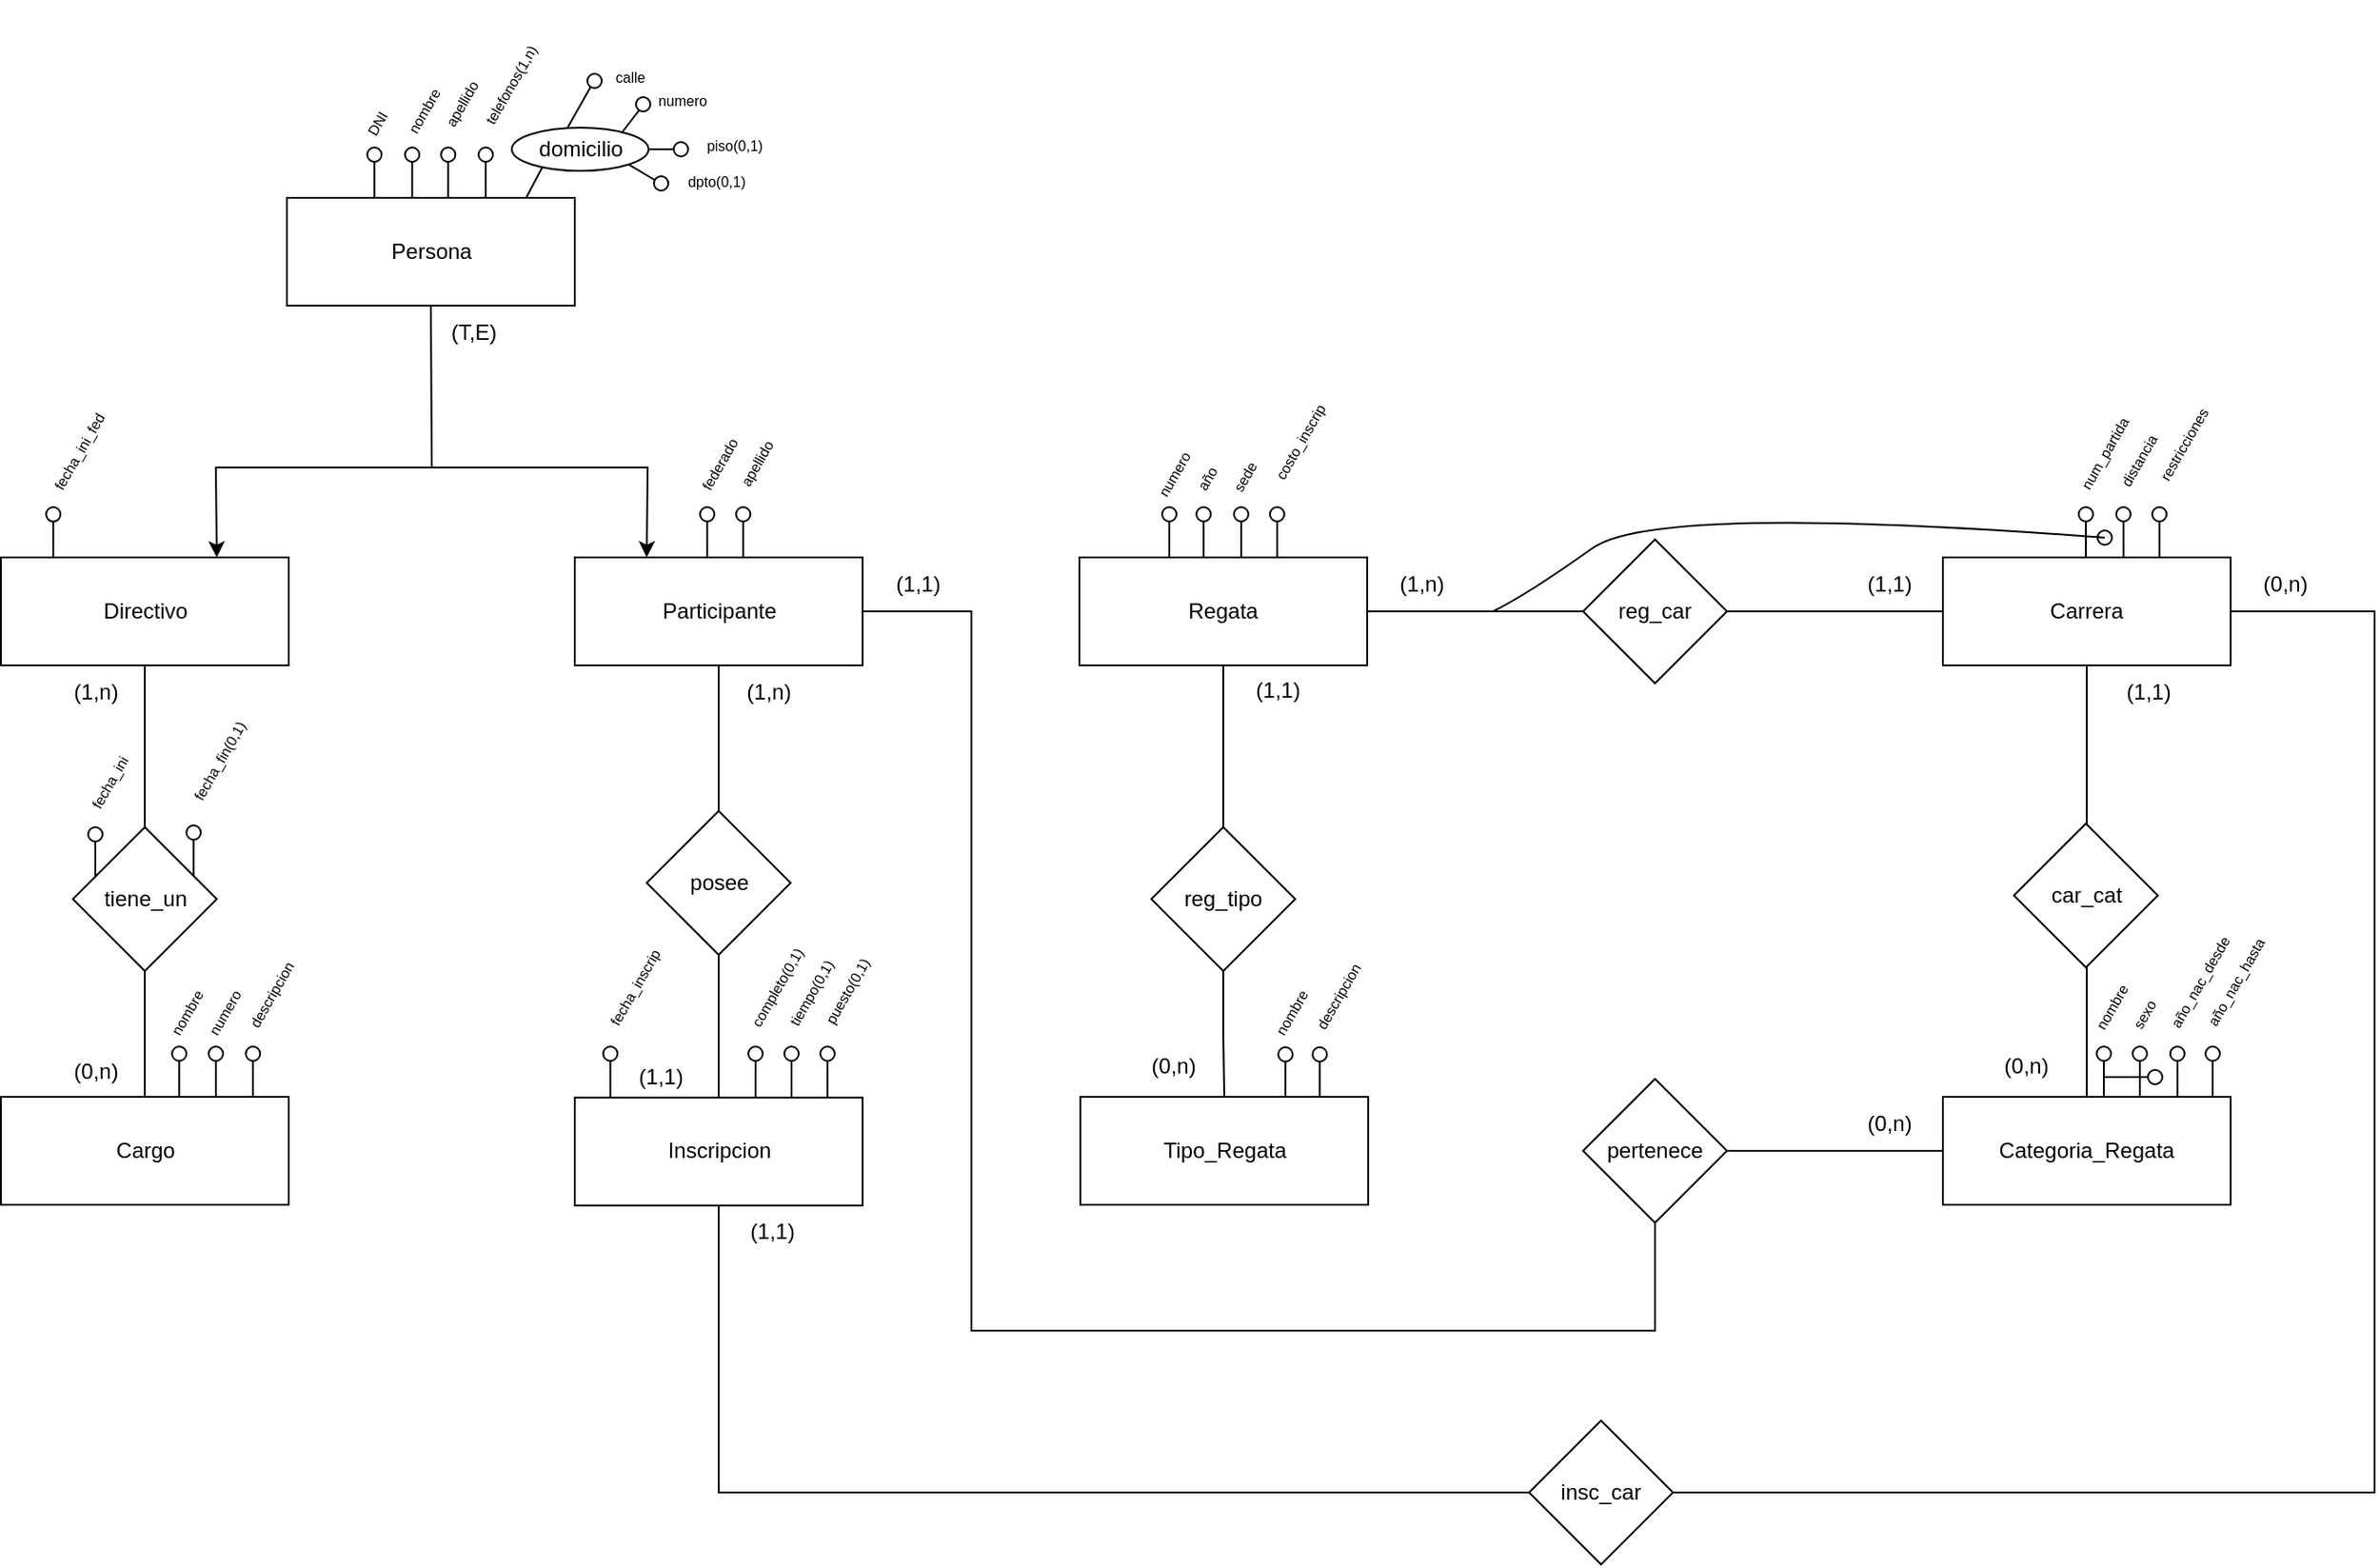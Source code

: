 <mxfile version="27.0.6">
  <diagram name="Page-1" id="GqUmpZvGIh4dHvEs5y8a">
    <mxGraphModel dx="1426" dy="1936" grid="1" gridSize="10" guides="1" tooltips="1" connect="1" arrows="1" fold="1" page="1" pageScale="1" pageWidth="850" pageHeight="1100" math="0" shadow="0">
      <root>
        <mxCell id="0" />
        <mxCell id="1" parent="0" />
        <mxCell id="zeorQwe3iclGi-jsm_hW-1" value="Persona" style="rounded=0;whiteSpace=wrap;html=1;" vertex="1" parent="1">
          <mxGeometry x="999.51" y="-720.0" width="160" height="60" as="geometry" />
        </mxCell>
        <mxCell id="zeorQwe3iclGi-jsm_hW-2" value="" style="group" vertex="1" connectable="0" parent="1">
          <mxGeometry x="1044.14" y="-747.999" width="8" height="28" as="geometry" />
        </mxCell>
        <mxCell id="zeorQwe3iclGi-jsm_hW-3" value="" style="ellipse;whiteSpace=wrap;html=1;aspect=fixed;fillColor=light-dark(#FFFFFF,#FFFFFF);" vertex="1" parent="zeorQwe3iclGi-jsm_hW-2">
          <mxGeometry width="8" height="8" as="geometry" />
        </mxCell>
        <mxCell id="zeorQwe3iclGi-jsm_hW-4" style="edgeStyle=orthogonalEdgeStyle;rounded=0;orthogonalLoop=1;jettySize=auto;html=1;endArrow=none;startFill=0;" edge="1" parent="zeorQwe3iclGi-jsm_hW-2">
          <mxGeometry relative="1" as="geometry">
            <mxPoint x="4" y="28" as="targetPoint" />
            <mxPoint x="4" y="8" as="sourcePoint" />
          </mxGeometry>
        </mxCell>
        <mxCell id="zeorQwe3iclGi-jsm_hW-5" value="&lt;font style=&quot;font-size: 8px;&quot;&gt;DNI&lt;/font&gt;" style="text;html=1;align=center;verticalAlign=middle;resizable=0;points=[];autosize=1;strokeColor=none;fillColor=none;rotation=-60;" vertex="1" parent="1">
          <mxGeometry x="1028.51" y="-775.999" width="40" height="30" as="geometry" />
        </mxCell>
        <mxCell id="zeorQwe3iclGi-jsm_hW-10" value="" style="group" vertex="1" connectable="0" parent="1">
          <mxGeometry x="1065.14" y="-747.999" width="8" height="28" as="geometry" />
        </mxCell>
        <mxCell id="zeorQwe3iclGi-jsm_hW-11" value="" style="ellipse;whiteSpace=wrap;html=1;aspect=fixed;" vertex="1" parent="zeorQwe3iclGi-jsm_hW-10">
          <mxGeometry width="8" height="8" as="geometry" />
        </mxCell>
        <mxCell id="zeorQwe3iclGi-jsm_hW-12" style="edgeStyle=orthogonalEdgeStyle;rounded=0;orthogonalLoop=1;jettySize=auto;html=1;endArrow=none;startFill=0;" edge="1" parent="zeorQwe3iclGi-jsm_hW-10">
          <mxGeometry relative="1" as="geometry">
            <mxPoint x="4" y="28" as="targetPoint" />
            <mxPoint x="4" y="8" as="sourcePoint" />
          </mxGeometry>
        </mxCell>
        <mxCell id="zeorQwe3iclGi-jsm_hW-13" value="" style="group" vertex="1" connectable="0" parent="1">
          <mxGeometry x="1085.14" y="-747.999" width="8" height="28" as="geometry" />
        </mxCell>
        <mxCell id="zeorQwe3iclGi-jsm_hW-14" value="" style="ellipse;whiteSpace=wrap;html=1;aspect=fixed;" vertex="1" parent="zeorQwe3iclGi-jsm_hW-13">
          <mxGeometry width="8" height="8" as="geometry" />
        </mxCell>
        <mxCell id="zeorQwe3iclGi-jsm_hW-15" style="edgeStyle=orthogonalEdgeStyle;rounded=0;orthogonalLoop=1;jettySize=auto;html=1;endArrow=none;startFill=0;" edge="1" parent="zeorQwe3iclGi-jsm_hW-13">
          <mxGeometry relative="1" as="geometry">
            <mxPoint x="4" y="28" as="targetPoint" />
            <mxPoint x="4" y="8" as="sourcePoint" />
          </mxGeometry>
        </mxCell>
        <mxCell id="zeorQwe3iclGi-jsm_hW-16" value="&lt;font style=&quot;font-size: 8px;&quot;&gt;nombre&lt;/font&gt;" style="text;html=1;align=center;verticalAlign=middle;resizable=0;points=[];autosize=1;strokeColor=none;fillColor=none;rotation=-60;" vertex="1" parent="1">
          <mxGeometry x="1049.51" y="-783.019" width="50" height="30" as="geometry" />
        </mxCell>
        <mxCell id="zeorQwe3iclGi-jsm_hW-17" value="&lt;font style=&quot;font-size: 8px;&quot;&gt;apellido&lt;/font&gt;" style="text;html=1;align=center;verticalAlign=middle;resizable=0;points=[];autosize=1;strokeColor=none;fillColor=none;rotation=-60;" vertex="1" parent="1">
          <mxGeometry x="1065.51" y="-786.999" width="60" height="30" as="geometry" />
        </mxCell>
        <mxCell id="zeorQwe3iclGi-jsm_hW-18" value="" style="endArrow=none;html=1;rounded=0;" edge="1" parent="1">
          <mxGeometry width="50" height="50" relative="1" as="geometry">
            <mxPoint x="1132.51" y="-720.001" as="sourcePoint" />
            <mxPoint x="1142.51" y="-739.041" as="targetPoint" />
          </mxGeometry>
        </mxCell>
        <mxCell id="zeorQwe3iclGi-jsm_hW-19" value="domicilio" style="ellipse;whiteSpace=wrap;html=1;" vertex="1" parent="1">
          <mxGeometry x="1124.51" y="-759.001" width="76" height="24" as="geometry" />
        </mxCell>
        <mxCell id="zeorQwe3iclGi-jsm_hW-20" value="" style="endArrow=none;html=1;rounded=0;exitX=0.75;exitY=0;exitDx=0;exitDy=0;" edge="1" parent="1">
          <mxGeometry width="50" height="50" relative="1" as="geometry">
            <mxPoint x="1155.51" y="-759.001" as="sourcePoint" />
            <mxPoint x="1168.51" y="-782.001" as="targetPoint" />
          </mxGeometry>
        </mxCell>
        <mxCell id="zeorQwe3iclGi-jsm_hW-21" value="" style="endArrow=none;html=1;rounded=0;exitX=0.75;exitY=0;exitDx=0;exitDy=0;" edge="1" parent="1">
          <mxGeometry width="50" height="50" relative="1" as="geometry">
            <mxPoint x="1185.51" y="-756.001" as="sourcePoint" />
            <mxPoint x="1195.51" y="-769.001" as="targetPoint" />
          </mxGeometry>
        </mxCell>
        <mxCell id="zeorQwe3iclGi-jsm_hW-22" value="" style="endArrow=none;html=1;rounded=0;exitX=1;exitY=0.5;exitDx=0;exitDy=0;" edge="1" parent="1" source="zeorQwe3iclGi-jsm_hW-19">
          <mxGeometry width="50" height="50" relative="1" as="geometry">
            <mxPoint x="1200.51" y="-735.001" as="sourcePoint" />
            <mxPoint x="1215.51" y="-747.001" as="targetPoint" />
          </mxGeometry>
        </mxCell>
        <mxCell id="zeorQwe3iclGi-jsm_hW-23" value="" style="endArrow=none;html=1;rounded=0;entryX=1;entryY=1;entryDx=0;entryDy=0;" edge="1" parent="1" target="zeorQwe3iclGi-jsm_hW-19">
          <mxGeometry width="50" height="50" relative="1" as="geometry">
            <mxPoint x="1205.51" y="-729.001" as="sourcePoint" />
            <mxPoint x="1195.51" y="-749.001" as="targetPoint" />
          </mxGeometry>
        </mxCell>
        <mxCell id="zeorQwe3iclGi-jsm_hW-24" value="" style="group" vertex="1" connectable="0" parent="1">
          <mxGeometry x="1166.51" y="-789.0" width="8" height="28" as="geometry" />
        </mxCell>
        <mxCell id="zeorQwe3iclGi-jsm_hW-25" value="" style="ellipse;whiteSpace=wrap;html=1;aspect=fixed;" vertex="1" parent="zeorQwe3iclGi-jsm_hW-24">
          <mxGeometry width="8" height="8" as="geometry" />
        </mxCell>
        <mxCell id="zeorQwe3iclGi-jsm_hW-26" value="" style="group" vertex="1" connectable="0" parent="1">
          <mxGeometry x="1193.51" y="-776.0" width="8" height="28" as="geometry" />
        </mxCell>
        <mxCell id="zeorQwe3iclGi-jsm_hW-27" value="" style="ellipse;whiteSpace=wrap;html=1;aspect=fixed;" vertex="1" parent="zeorQwe3iclGi-jsm_hW-26">
          <mxGeometry width="8" height="8" as="geometry" />
        </mxCell>
        <mxCell id="zeorQwe3iclGi-jsm_hW-28" value="" style="group" vertex="1" connectable="0" parent="1">
          <mxGeometry x="1214.51" y="-751.0" width="8" height="28" as="geometry" />
        </mxCell>
        <mxCell id="zeorQwe3iclGi-jsm_hW-29" value="" style="ellipse;whiteSpace=wrap;html=1;aspect=fixed;" vertex="1" parent="zeorQwe3iclGi-jsm_hW-28">
          <mxGeometry width="8" height="8" as="geometry" />
        </mxCell>
        <mxCell id="zeorQwe3iclGi-jsm_hW-30" value="" style="group" vertex="1" connectable="0" parent="1">
          <mxGeometry x="1203.51" y="-732.0" width="8" height="28" as="geometry" />
        </mxCell>
        <mxCell id="zeorQwe3iclGi-jsm_hW-31" value="" style="ellipse;whiteSpace=wrap;html=1;aspect=fixed;" vertex="1" parent="zeorQwe3iclGi-jsm_hW-30">
          <mxGeometry width="8" height="8" as="geometry" />
        </mxCell>
        <mxCell id="zeorQwe3iclGi-jsm_hW-32" value="&lt;font style=&quot;font-size: 8px;&quot;&gt;calle&lt;/font&gt;" style="text;html=1;align=center;verticalAlign=middle;resizable=0;points=[];autosize=1;strokeColor=none;fillColor=none;rotation=0;" vertex="1" parent="1">
          <mxGeometry x="1164.51" y="-803.0" width="50" height="30" as="geometry" />
        </mxCell>
        <mxCell id="zeorQwe3iclGi-jsm_hW-33" value="&lt;font style=&quot;font-size: 8px;&quot;&gt;numero&lt;/font&gt;" style="text;html=1;align=center;verticalAlign=middle;resizable=0;points=[];autosize=1;strokeColor=none;fillColor=none;rotation=0;" vertex="1" parent="1">
          <mxGeometry x="1193.51" y="-790.0" width="50" height="30" as="geometry" />
        </mxCell>
        <mxCell id="zeorQwe3iclGi-jsm_hW-34" value="&lt;font style=&quot;font-size: 8px;&quot;&gt;piso(0,1)&lt;/font&gt;" style="text;html=1;align=center;verticalAlign=middle;resizable=0;points=[];autosize=1;strokeColor=none;fillColor=none;rotation=0;" vertex="1" parent="1">
          <mxGeometry x="1212.51" y="-765.0" width="70" height="30" as="geometry" />
        </mxCell>
        <mxCell id="zeorQwe3iclGi-jsm_hW-35" value="&lt;font style=&quot;font-size: 8px;&quot;&gt;dpto(0,1)&lt;/font&gt;" style="text;html=1;align=center;verticalAlign=middle;resizable=0;points=[];autosize=1;strokeColor=none;fillColor=none;rotation=0;" vertex="1" parent="1">
          <mxGeometry x="1202.51" y="-745.2" width="70" height="30" as="geometry" />
        </mxCell>
        <mxCell id="zeorQwe3iclGi-jsm_hW-36" value="" style="group" vertex="1" connectable="0" parent="1">
          <mxGeometry x="1106.02" y="-748.0" width="8" height="28" as="geometry" />
        </mxCell>
        <mxCell id="zeorQwe3iclGi-jsm_hW-37" value="" style="ellipse;whiteSpace=wrap;html=1;aspect=fixed;" vertex="1" parent="zeorQwe3iclGi-jsm_hW-36">
          <mxGeometry width="8" height="8" as="geometry" />
        </mxCell>
        <mxCell id="zeorQwe3iclGi-jsm_hW-38" style="edgeStyle=orthogonalEdgeStyle;rounded=0;orthogonalLoop=1;jettySize=auto;html=1;endArrow=none;startFill=0;" edge="1" parent="zeorQwe3iclGi-jsm_hW-36">
          <mxGeometry relative="1" as="geometry">
            <mxPoint x="4" y="28" as="targetPoint" />
            <mxPoint x="4" y="8" as="sourcePoint" />
          </mxGeometry>
        </mxCell>
        <mxCell id="zeorQwe3iclGi-jsm_hW-42" value="&lt;font style=&quot;font-size: 8px;&quot;&gt;telefonos(1,n)&lt;/font&gt;" style="text;html=1;align=center;verticalAlign=middle;resizable=0;points=[];autosize=1;strokeColor=none;fillColor=none;rotation=-60;" vertex="1" parent="1">
          <mxGeometry x="1078.02" y="-797.999" width="90" height="30" as="geometry" />
        </mxCell>
        <mxCell id="zeorQwe3iclGi-jsm_hW-44" value="(T,E)" style="text;html=1;align=center;verticalAlign=middle;resizable=0;points=[];autosize=1;strokeColor=none;fillColor=none;" vertex="1" parent="1">
          <mxGeometry x="1073.14" y="-660" width="60" height="30" as="geometry" />
        </mxCell>
        <mxCell id="zeorQwe3iclGi-jsm_hW-56" style="edgeStyle=orthogonalEdgeStyle;rounded=0;orthogonalLoop=1;jettySize=auto;html=1;entryX=0.5;entryY=0;entryDx=0;entryDy=0;endArrow=none;startFill=0;exitX=0.5;exitY=1;exitDx=0;exitDy=0;" edge="1" parent="1" source="zeorQwe3iclGi-jsm_hW-46" target="zeorQwe3iclGi-jsm_hW-55">
          <mxGeometry relative="1" as="geometry">
            <mxPoint x="920" y="-420" as="sourcePoint" />
          </mxGeometry>
        </mxCell>
        <mxCell id="zeorQwe3iclGi-jsm_hW-46" value="Directivo" style="rounded=0;whiteSpace=wrap;html=1;" vertex="1" parent="1">
          <mxGeometry x="840.51" y="-520" width="160" height="60" as="geometry" />
        </mxCell>
        <mxCell id="zeorQwe3iclGi-jsm_hW-198" style="edgeStyle=orthogonalEdgeStyle;rounded=0;orthogonalLoop=1;jettySize=auto;html=1;entryX=0;entryY=0.5;entryDx=0;entryDy=0;exitX=1;exitY=0.5;exitDx=0;exitDy=0;endArrow=none;startFill=0;" edge="1" parent="1" source="zeorQwe3iclGi-jsm_hW-47" target="zeorQwe3iclGi-jsm_hW-82">
          <mxGeometry relative="1" as="geometry">
            <Array as="points">
              <mxPoint x="1380" y="-490" />
              <mxPoint x="1380" y="-90" />
              <mxPoint x="1760" y="-90" />
              <mxPoint x="1760" y="-190" />
            </Array>
          </mxGeometry>
        </mxCell>
        <mxCell id="zeorQwe3iclGi-jsm_hW-204" style="edgeStyle=orthogonalEdgeStyle;rounded=0;orthogonalLoop=1;jettySize=auto;html=1;entryX=0.5;entryY=0;entryDx=0;entryDy=0;endArrow=none;startFill=0;" edge="1" parent="1" source="zeorQwe3iclGi-jsm_hW-203" target="zeorQwe3iclGi-jsm_hW-202">
          <mxGeometry relative="1" as="geometry" />
        </mxCell>
        <mxCell id="zeorQwe3iclGi-jsm_hW-47" value="Participante" style="rounded=0;whiteSpace=wrap;html=1;" vertex="1" parent="1">
          <mxGeometry x="1159.51" y="-520" width="160" height="60" as="geometry" />
        </mxCell>
        <mxCell id="zeorQwe3iclGi-jsm_hW-48" value="" style="endArrow=classic;startArrow=classic;html=1;rounded=0;exitX=0.75;exitY=0;exitDx=0;exitDy=0;entryX=0.25;entryY=0;entryDx=0;entryDy=0;" edge="1" parent="1" source="zeorQwe3iclGi-jsm_hW-46" target="zeorQwe3iclGi-jsm_hW-47">
          <mxGeometry width="50" height="50" relative="1" as="geometry">
            <mxPoint x="1110" y="-550" as="sourcePoint" />
            <mxPoint x="1160" y="-600" as="targetPoint" />
            <Array as="points">
              <mxPoint x="960" y="-570" />
              <mxPoint x="1200" y="-570" />
            </Array>
          </mxGeometry>
        </mxCell>
        <mxCell id="zeorQwe3iclGi-jsm_hW-49" value="" style="group" vertex="1" connectable="0" parent="1">
          <mxGeometry x="865.63" y="-547.979" width="8" height="28" as="geometry" />
        </mxCell>
        <mxCell id="zeorQwe3iclGi-jsm_hW-50" value="" style="ellipse;whiteSpace=wrap;html=1;aspect=fixed;" vertex="1" parent="zeorQwe3iclGi-jsm_hW-49">
          <mxGeometry width="8" height="8" as="geometry" />
        </mxCell>
        <mxCell id="zeorQwe3iclGi-jsm_hW-51" style="edgeStyle=orthogonalEdgeStyle;rounded=0;orthogonalLoop=1;jettySize=auto;html=1;endArrow=none;startFill=0;" edge="1" parent="zeorQwe3iclGi-jsm_hW-49">
          <mxGeometry relative="1" as="geometry">
            <mxPoint x="4" y="28" as="targetPoint" />
            <mxPoint x="4" y="8" as="sourcePoint" />
          </mxGeometry>
        </mxCell>
        <mxCell id="zeorQwe3iclGi-jsm_hW-52" value="&lt;font style=&quot;font-size: 8px;&quot;&gt;fecha_ini_fed&lt;/font&gt;" style="text;html=1;align=center;verticalAlign=middle;resizable=0;points=[];autosize=1;strokeColor=none;fillColor=none;rotation=-60;" vertex="1" parent="1">
          <mxGeometry x="838.0" y="-593.999" width="90" height="30" as="geometry" />
        </mxCell>
        <mxCell id="zeorQwe3iclGi-jsm_hW-53" value="Cargo" style="rounded=0;whiteSpace=wrap;html=1;" vertex="1" parent="1">
          <mxGeometry x="840.51" y="-220" width="160" height="60" as="geometry" />
        </mxCell>
        <mxCell id="zeorQwe3iclGi-jsm_hW-54" value="" style="endArrow=none;html=1;rounded=0;entryX=0.5;entryY=1;entryDx=0;entryDy=0;" edge="1" parent="1" target="zeorQwe3iclGi-jsm_hW-1">
          <mxGeometry width="50" height="50" relative="1" as="geometry">
            <mxPoint x="1080" y="-570" as="sourcePoint" />
            <mxPoint x="1070" y="-650" as="targetPoint" />
          </mxGeometry>
        </mxCell>
        <mxCell id="zeorQwe3iclGi-jsm_hW-57" style="edgeStyle=orthogonalEdgeStyle;rounded=0;orthogonalLoop=1;jettySize=auto;html=1;endArrow=none;startFill=0;" edge="1" parent="1" source="zeorQwe3iclGi-jsm_hW-55" target="zeorQwe3iclGi-jsm_hW-53">
          <mxGeometry relative="1" as="geometry" />
        </mxCell>
        <mxCell id="zeorQwe3iclGi-jsm_hW-55" value="tiene_un" style="rhombus;whiteSpace=wrap;html=1;" vertex="1" parent="1">
          <mxGeometry x="880.51" y="-370" width="80" height="80" as="geometry" />
        </mxCell>
        <mxCell id="zeorQwe3iclGi-jsm_hW-58" value="" style="group" vertex="1" connectable="0" parent="1">
          <mxGeometry x="935.63" y="-247.999" width="8" height="28" as="geometry" />
        </mxCell>
        <mxCell id="zeorQwe3iclGi-jsm_hW-59" value="" style="ellipse;whiteSpace=wrap;html=1;aspect=fixed;fillColor=light-dark(#FFFFFF,#FFFFFF);" vertex="1" parent="zeorQwe3iclGi-jsm_hW-58">
          <mxGeometry width="8" height="8" as="geometry" />
        </mxCell>
        <mxCell id="zeorQwe3iclGi-jsm_hW-60" style="edgeStyle=orthogonalEdgeStyle;rounded=0;orthogonalLoop=1;jettySize=auto;html=1;endArrow=none;startFill=0;" edge="1" parent="zeorQwe3iclGi-jsm_hW-58">
          <mxGeometry relative="1" as="geometry">
            <mxPoint x="4" y="28" as="targetPoint" />
            <mxPoint x="4" y="8" as="sourcePoint" />
          </mxGeometry>
        </mxCell>
        <mxCell id="zeorQwe3iclGi-jsm_hW-61" value="&lt;font style=&quot;font-size: 8px;&quot;&gt;nombre&lt;/font&gt;" style="text;html=1;align=center;verticalAlign=middle;resizable=0;points=[];autosize=1;strokeColor=none;fillColor=none;rotation=-60;" vertex="1" parent="1">
          <mxGeometry x="918.0" y="-281.999" width="50" height="30" as="geometry" />
        </mxCell>
        <mxCell id="zeorQwe3iclGi-jsm_hW-65" value="" style="group" vertex="1" connectable="0" parent="1">
          <mxGeometry x="976.63" y="-247.999" width="8" height="28" as="geometry" />
        </mxCell>
        <mxCell id="zeorQwe3iclGi-jsm_hW-66" value="" style="ellipse;whiteSpace=wrap;html=1;aspect=fixed;" vertex="1" parent="zeorQwe3iclGi-jsm_hW-65">
          <mxGeometry width="8" height="8" as="geometry" />
        </mxCell>
        <mxCell id="zeorQwe3iclGi-jsm_hW-67" style="edgeStyle=orthogonalEdgeStyle;rounded=0;orthogonalLoop=1;jettySize=auto;html=1;endArrow=none;startFill=0;" edge="1" parent="zeorQwe3iclGi-jsm_hW-65">
          <mxGeometry relative="1" as="geometry">
            <mxPoint x="4" y="28" as="targetPoint" />
            <mxPoint x="4" y="8" as="sourcePoint" />
          </mxGeometry>
        </mxCell>
        <mxCell id="zeorQwe3iclGi-jsm_hW-68" value="" style="group" vertex="1" connectable="0" parent="1">
          <mxGeometry x="956" y="-248" width="8" height="28" as="geometry" />
        </mxCell>
        <mxCell id="zeorQwe3iclGi-jsm_hW-69" value="" style="ellipse;whiteSpace=wrap;html=1;aspect=fixed;fillColor=light-dark(#FFFFFF,#FFFFFF);" vertex="1" parent="zeorQwe3iclGi-jsm_hW-68">
          <mxGeometry width="8" height="8" as="geometry" />
        </mxCell>
        <mxCell id="zeorQwe3iclGi-jsm_hW-70" style="edgeStyle=orthogonalEdgeStyle;rounded=0;orthogonalLoop=1;jettySize=auto;html=1;endArrow=none;startFill=0;" edge="1" parent="zeorQwe3iclGi-jsm_hW-68">
          <mxGeometry relative="1" as="geometry">
            <mxPoint x="4" y="28" as="targetPoint" />
            <mxPoint x="4" y="8" as="sourcePoint" />
          </mxGeometry>
        </mxCell>
        <mxCell id="zeorQwe3iclGi-jsm_hW-71" value="&lt;font style=&quot;font-size: 8px;&quot;&gt;numero&lt;/font&gt;" style="text;html=1;align=center;verticalAlign=middle;resizable=0;points=[];autosize=1;strokeColor=none;fillColor=none;rotation=-60;" vertex="1" parent="1">
          <mxGeometry x="939.0" y="-281.999" width="50" height="30" as="geometry" />
        </mxCell>
        <mxCell id="zeorQwe3iclGi-jsm_hW-72" value="&lt;font style=&quot;font-size: 8px;&quot;&gt;descripcion&lt;/font&gt;" style="text;html=1;align=center;verticalAlign=middle;resizable=0;points=[];autosize=1;strokeColor=none;fillColor=none;rotation=-60;" vertex="1" parent="1">
          <mxGeometry x="950.0" y="-291.999" width="80" height="30" as="geometry" />
        </mxCell>
        <mxCell id="zeorQwe3iclGi-jsm_hW-73" value="" style="group" vertex="1" connectable="0" parent="1">
          <mxGeometry x="943.63" y="-370.999" width="8" height="28" as="geometry" />
        </mxCell>
        <mxCell id="zeorQwe3iclGi-jsm_hW-74" value="" style="ellipse;whiteSpace=wrap;html=1;aspect=fixed;" vertex="1" parent="zeorQwe3iclGi-jsm_hW-73">
          <mxGeometry width="8" height="8" as="geometry" />
        </mxCell>
        <mxCell id="zeorQwe3iclGi-jsm_hW-75" style="edgeStyle=orthogonalEdgeStyle;rounded=0;orthogonalLoop=1;jettySize=auto;html=1;endArrow=none;startFill=0;" edge="1" parent="zeorQwe3iclGi-jsm_hW-73">
          <mxGeometry relative="1" as="geometry">
            <mxPoint x="4" y="28" as="targetPoint" />
            <mxPoint x="4" y="8" as="sourcePoint" />
          </mxGeometry>
        </mxCell>
        <mxCell id="zeorQwe3iclGi-jsm_hW-76" value="&lt;font style=&quot;font-size: 8px;&quot;&gt;fecha_fin(0,1)&lt;/font&gt;" style="text;html=1;align=center;verticalAlign=middle;resizable=0;points=[];autosize=1;strokeColor=none;fillColor=none;rotation=-60;" vertex="1" parent="1">
          <mxGeometry x="916.0" y="-421.999" width="90" height="30" as="geometry" />
        </mxCell>
        <mxCell id="zeorQwe3iclGi-jsm_hW-77" value="" style="group" vertex="1" connectable="0" parent="1">
          <mxGeometry x="889" y="-370" width="8" height="28" as="geometry" />
        </mxCell>
        <mxCell id="zeorQwe3iclGi-jsm_hW-78" value="" style="ellipse;whiteSpace=wrap;html=1;aspect=fixed;" vertex="1" parent="zeorQwe3iclGi-jsm_hW-77">
          <mxGeometry width="8" height="8" as="geometry" />
        </mxCell>
        <mxCell id="zeorQwe3iclGi-jsm_hW-79" style="edgeStyle=orthogonalEdgeStyle;rounded=0;orthogonalLoop=1;jettySize=auto;html=1;endArrow=none;startFill=0;" edge="1" parent="zeorQwe3iclGi-jsm_hW-77">
          <mxGeometry relative="1" as="geometry">
            <mxPoint x="4" y="28" as="targetPoint" />
            <mxPoint x="4" y="8" as="sourcePoint" />
          </mxGeometry>
        </mxCell>
        <mxCell id="zeorQwe3iclGi-jsm_hW-80" value="&lt;font style=&quot;font-size: 8px;&quot;&gt;fecha_ini&lt;/font&gt;" style="text;html=1;align=center;verticalAlign=middle;resizable=0;points=[];autosize=1;strokeColor=none;fillColor=none;rotation=-60;" vertex="1" parent="1">
          <mxGeometry x="865.0" y="-409.999" width="70" height="30" as="geometry" />
        </mxCell>
        <mxCell id="zeorQwe3iclGi-jsm_hW-182" style="edgeStyle=orthogonalEdgeStyle;rounded=0;orthogonalLoop=1;jettySize=auto;html=1;entryX=0.5;entryY=1;entryDx=0;entryDy=0;endArrow=none;startFill=0;" edge="1" parent="1" source="zeorQwe3iclGi-jsm_hW-82" target="zeorQwe3iclGi-jsm_hW-123">
          <mxGeometry relative="1" as="geometry" />
        </mxCell>
        <mxCell id="zeorQwe3iclGi-jsm_hW-82" value="Categoria_Regata" style="rounded=0;whiteSpace=wrap;html=1;" vertex="1" parent="1">
          <mxGeometry x="1920" y="-220" width="160" height="60" as="geometry" />
        </mxCell>
        <mxCell id="zeorQwe3iclGi-jsm_hW-86" value="" style="group" vertex="1" connectable="0" parent="1">
          <mxGeometry x="2005.51" y="-247.999" width="8" height="28" as="geometry" />
        </mxCell>
        <mxCell id="zeorQwe3iclGi-jsm_hW-87" value="" style="ellipse;whiteSpace=wrap;html=1;aspect=fixed;" vertex="1" parent="zeorQwe3iclGi-jsm_hW-86">
          <mxGeometry width="8" height="8" as="geometry" />
        </mxCell>
        <mxCell id="zeorQwe3iclGi-jsm_hW-88" style="edgeStyle=orthogonalEdgeStyle;rounded=0;orthogonalLoop=1;jettySize=auto;html=1;endArrow=none;startFill=0;" edge="1" parent="zeorQwe3iclGi-jsm_hW-86">
          <mxGeometry relative="1" as="geometry">
            <mxPoint x="4" y="28" as="targetPoint" />
            <mxPoint x="4" y="8" as="sourcePoint" />
          </mxGeometry>
        </mxCell>
        <mxCell id="zeorQwe3iclGi-jsm_hW-89" value="" style="group" vertex="1" connectable="0" parent="1">
          <mxGeometry x="2025.51" y="-247.999" width="8" height="28" as="geometry" />
        </mxCell>
        <mxCell id="zeorQwe3iclGi-jsm_hW-90" value="" style="ellipse;whiteSpace=wrap;html=1;aspect=fixed;" vertex="1" parent="zeorQwe3iclGi-jsm_hW-89">
          <mxGeometry width="8" height="8" as="geometry" />
        </mxCell>
        <mxCell id="zeorQwe3iclGi-jsm_hW-91" style="edgeStyle=orthogonalEdgeStyle;rounded=0;orthogonalLoop=1;jettySize=auto;html=1;endArrow=none;startFill=0;" edge="1" parent="zeorQwe3iclGi-jsm_hW-89">
          <mxGeometry relative="1" as="geometry">
            <mxPoint x="4" y="28" as="targetPoint" />
            <mxPoint x="4" y="8" as="sourcePoint" />
          </mxGeometry>
        </mxCell>
        <mxCell id="zeorQwe3iclGi-jsm_hW-92" value="&lt;font style=&quot;font-size: 8px;&quot;&gt;nombre&lt;/font&gt;" style="text;html=1;align=center;verticalAlign=middle;resizable=0;points=[];autosize=1;strokeColor=none;fillColor=none;rotation=-60;" vertex="1" parent="1">
          <mxGeometry x="1987.88" y="-285.019" width="50" height="30" as="geometry" />
        </mxCell>
        <mxCell id="zeorQwe3iclGi-jsm_hW-93" value="&lt;font style=&quot;font-size: 8px;&quot;&gt;sexo&lt;/font&gt;" style="text;html=1;align=center;verticalAlign=middle;resizable=0;points=[];autosize=1;strokeColor=none;fillColor=none;rotation=-60;" vertex="1" parent="1">
          <mxGeometry x="2011.0" y="-280.999" width="40" height="30" as="geometry" />
        </mxCell>
        <mxCell id="zeorQwe3iclGi-jsm_hW-94" value="" style="group" vertex="1" connectable="0" parent="1">
          <mxGeometry x="2046.39" y="-248.0" width="8" height="28" as="geometry" />
        </mxCell>
        <mxCell id="zeorQwe3iclGi-jsm_hW-95" value="" style="ellipse;whiteSpace=wrap;html=1;aspect=fixed;" vertex="1" parent="zeorQwe3iclGi-jsm_hW-94">
          <mxGeometry width="8" height="8" as="geometry" />
        </mxCell>
        <mxCell id="zeorQwe3iclGi-jsm_hW-96" style="edgeStyle=orthogonalEdgeStyle;rounded=0;orthogonalLoop=1;jettySize=auto;html=1;endArrow=none;startFill=0;" edge="1" parent="zeorQwe3iclGi-jsm_hW-94">
          <mxGeometry relative="1" as="geometry">
            <mxPoint x="4" y="28" as="targetPoint" />
            <mxPoint x="4" y="8" as="sourcePoint" />
          </mxGeometry>
        </mxCell>
        <mxCell id="zeorQwe3iclGi-jsm_hW-98" value="&lt;font style=&quot;font-size: 8px;&quot;&gt;año_nac_desde&lt;/font&gt;" style="text;html=1;align=center;verticalAlign=middle;resizable=0;points=[];autosize=1;strokeColor=none;fillColor=none;rotation=-60;" vertex="1" parent="1">
          <mxGeometry x="2017.0" y="-298.999" width="90" height="30" as="geometry" />
        </mxCell>
        <mxCell id="zeorQwe3iclGi-jsm_hW-99" value="" style="group" vertex="1" connectable="0" parent="1">
          <mxGeometry x="2066" y="-248" width="8" height="28" as="geometry" />
        </mxCell>
        <mxCell id="zeorQwe3iclGi-jsm_hW-100" value="" style="ellipse;whiteSpace=wrap;html=1;aspect=fixed;" vertex="1" parent="zeorQwe3iclGi-jsm_hW-99">
          <mxGeometry width="8" height="8" as="geometry" />
        </mxCell>
        <mxCell id="zeorQwe3iclGi-jsm_hW-101" style="edgeStyle=orthogonalEdgeStyle;rounded=0;orthogonalLoop=1;jettySize=auto;html=1;endArrow=none;startFill=0;" edge="1" parent="zeorQwe3iclGi-jsm_hW-99">
          <mxGeometry relative="1" as="geometry">
            <mxPoint x="4" y="28" as="targetPoint" />
            <mxPoint x="4" y="8" as="sourcePoint" />
          </mxGeometry>
        </mxCell>
        <mxCell id="zeorQwe3iclGi-jsm_hW-102" value="&lt;font style=&quot;font-size: 8px;&quot;&gt;año_nac_hasta&lt;/font&gt;" style="text;html=1;align=center;verticalAlign=middle;resizable=0;points=[];autosize=1;strokeColor=none;fillColor=none;rotation=-60;" vertex="1" parent="1">
          <mxGeometry x="2037.0" y="-298.999" width="90" height="30" as="geometry" />
        </mxCell>
        <mxCell id="zeorQwe3iclGi-jsm_hW-84" value="" style="ellipse;whiteSpace=wrap;html=1;aspect=fixed;fillColor=light-dark(#FFFFFF,#FFFFFF);rotation=90;" vertex="1" parent="1">
          <mxGeometry x="2034" y="-234.999" width="8" height="8" as="geometry" />
        </mxCell>
        <mxCell id="zeorQwe3iclGi-jsm_hW-85" style="edgeStyle=orthogonalEdgeStyle;rounded=0;orthogonalLoop=1;jettySize=auto;html=1;endArrow=none;startFill=0;" edge="1" parent="1">
          <mxGeometry relative="1" as="geometry">
            <mxPoint x="2010" y="-231" as="targetPoint" />
            <mxPoint x="2034" y="-230.999" as="sourcePoint" />
          </mxGeometry>
        </mxCell>
        <mxCell id="zeorQwe3iclGi-jsm_hW-152" style="edgeStyle=orthogonalEdgeStyle;rounded=0;orthogonalLoop=1;jettySize=auto;html=1;entryX=0.5;entryY=0;entryDx=0;entryDy=0;endArrow=none;startFill=0;" edge="1" parent="1" source="zeorQwe3iclGi-jsm_hW-103" target="zeorQwe3iclGi-jsm_hW-149">
          <mxGeometry relative="1" as="geometry" />
        </mxCell>
        <mxCell id="zeorQwe3iclGi-jsm_hW-173" style="edgeStyle=orthogonalEdgeStyle;rounded=0;orthogonalLoop=1;jettySize=auto;html=1;entryX=0;entryY=0.5;entryDx=0;entryDy=0;endArrow=none;startFill=0;" edge="1" parent="1" source="zeorQwe3iclGi-jsm_hW-103" target="zeorQwe3iclGi-jsm_hW-172">
          <mxGeometry relative="1" as="geometry" />
        </mxCell>
        <mxCell id="zeorQwe3iclGi-jsm_hW-103" value="Regata" style="rounded=0;whiteSpace=wrap;html=1;" vertex="1" parent="1">
          <mxGeometry x="1440" y="-520" width="160" height="60" as="geometry" />
        </mxCell>
        <mxCell id="zeorQwe3iclGi-jsm_hW-104" value="" style="group" vertex="1" connectable="0" parent="1">
          <mxGeometry x="1505.07" y="-547.999" width="8" height="28" as="geometry" />
        </mxCell>
        <mxCell id="zeorQwe3iclGi-jsm_hW-105" value="" style="ellipse;whiteSpace=wrap;html=1;aspect=fixed;" vertex="1" parent="zeorQwe3iclGi-jsm_hW-104">
          <mxGeometry width="8" height="8" as="geometry" />
        </mxCell>
        <mxCell id="zeorQwe3iclGi-jsm_hW-106" style="edgeStyle=orthogonalEdgeStyle;rounded=0;orthogonalLoop=1;jettySize=auto;html=1;endArrow=none;startFill=0;" edge="1" parent="zeorQwe3iclGi-jsm_hW-104">
          <mxGeometry relative="1" as="geometry">
            <mxPoint x="4" y="28" as="targetPoint" />
            <mxPoint x="4" y="8" as="sourcePoint" />
          </mxGeometry>
        </mxCell>
        <mxCell id="zeorQwe3iclGi-jsm_hW-111" value="&lt;font style=&quot;font-size: 8px;&quot;&gt;año&lt;/font&gt;" style="text;html=1;align=center;verticalAlign=middle;resizable=0;points=[];autosize=1;strokeColor=none;fillColor=none;rotation=-60;" vertex="1" parent="1">
          <mxGeometry x="1490.0" y="-578.999" width="40" height="30" as="geometry" />
        </mxCell>
        <mxCell id="zeorQwe3iclGi-jsm_hW-112" value="" style="group" vertex="1" connectable="0" parent="1">
          <mxGeometry x="1545.95" y="-547.999" width="8" height="28" as="geometry" />
        </mxCell>
        <mxCell id="zeorQwe3iclGi-jsm_hW-113" value="" style="ellipse;whiteSpace=wrap;html=1;aspect=fixed;" vertex="1" parent="zeorQwe3iclGi-jsm_hW-112">
          <mxGeometry width="8" height="8" as="geometry" />
        </mxCell>
        <mxCell id="zeorQwe3iclGi-jsm_hW-114" style="edgeStyle=orthogonalEdgeStyle;rounded=0;orthogonalLoop=1;jettySize=auto;html=1;endArrow=none;startFill=0;" edge="1" parent="zeorQwe3iclGi-jsm_hW-112">
          <mxGeometry relative="1" as="geometry">
            <mxPoint x="4" y="28" as="targetPoint" />
            <mxPoint x="4" y="8" as="sourcePoint" />
          </mxGeometry>
        </mxCell>
        <mxCell id="zeorQwe3iclGi-jsm_hW-115" value="&lt;font style=&quot;font-size: 8px;&quot;&gt;sede&lt;/font&gt;" style="text;html=1;align=center;verticalAlign=middle;resizable=0;points=[];autosize=1;strokeColor=none;fillColor=none;rotation=-60;" vertex="1" parent="1">
          <mxGeometry x="1511.001" y="-579.999" width="40" height="30" as="geometry" />
        </mxCell>
        <mxCell id="zeorQwe3iclGi-jsm_hW-122" style="edgeStyle=orthogonalEdgeStyle;rounded=0;orthogonalLoop=1;jettySize=auto;html=1;exitX=0.5;exitY=1;exitDx=0;exitDy=0;entryX=0.485;entryY=0.908;entryDx=0;entryDy=0;entryPerimeter=0;" edge="1" parent="1">
          <mxGeometry relative="1" as="geometry">
            <mxPoint x="1533.56" y="-530.999" as="sourcePoint" />
            <mxPoint x="1534.296" y="-531.119" as="targetPoint" />
          </mxGeometry>
        </mxCell>
        <mxCell id="zeorQwe3iclGi-jsm_hW-123" value="Carrera" style="rounded=0;whiteSpace=wrap;html=1;" vertex="1" parent="1">
          <mxGeometry x="1920" y="-520" width="160" height="60" as="geometry" />
        </mxCell>
        <mxCell id="zeorQwe3iclGi-jsm_hW-124" value="Tipo_Regata" style="rounded=0;whiteSpace=wrap;html=1;" vertex="1" parent="1">
          <mxGeometry x="1440.56" y="-220" width="160" height="60" as="geometry" />
        </mxCell>
        <mxCell id="zeorQwe3iclGi-jsm_hW-125" value="" style="group" vertex="1" connectable="0" parent="1">
          <mxGeometry x="1486" y="-548" width="8" height="28" as="geometry" />
        </mxCell>
        <mxCell id="zeorQwe3iclGi-jsm_hW-126" value="" style="ellipse;whiteSpace=wrap;html=1;aspect=fixed;fillColor=light-dark(#FFFFFF,#FFFFFF);" vertex="1" parent="zeorQwe3iclGi-jsm_hW-125">
          <mxGeometry width="8" height="8" as="geometry" />
        </mxCell>
        <mxCell id="zeorQwe3iclGi-jsm_hW-127" style="edgeStyle=orthogonalEdgeStyle;rounded=0;orthogonalLoop=1;jettySize=auto;html=1;endArrow=none;startFill=0;" edge="1" parent="zeorQwe3iclGi-jsm_hW-125">
          <mxGeometry relative="1" as="geometry">
            <mxPoint x="4" y="28" as="targetPoint" />
            <mxPoint x="4" y="8" as="sourcePoint" />
          </mxGeometry>
        </mxCell>
        <mxCell id="zeorQwe3iclGi-jsm_hW-128" value="&lt;font style=&quot;font-size: 8px;&quot;&gt;numero&lt;/font&gt;" style="text;html=1;align=center;verticalAlign=middle;resizable=0;points=[];autosize=1;strokeColor=none;fillColor=none;rotation=-60;" vertex="1" parent="1">
          <mxGeometry x="1466.56" y="-580.999" width="50" height="30" as="geometry" />
        </mxCell>
        <mxCell id="zeorQwe3iclGi-jsm_hW-129" value="" style="group" vertex="1" connectable="0" parent="1">
          <mxGeometry x="1525.95" y="-547.999" width="8" height="28" as="geometry" />
        </mxCell>
        <mxCell id="zeorQwe3iclGi-jsm_hW-130" value="" style="ellipse;whiteSpace=wrap;html=1;aspect=fixed;" vertex="1" parent="zeorQwe3iclGi-jsm_hW-129">
          <mxGeometry width="8" height="8" as="geometry" />
        </mxCell>
        <mxCell id="zeorQwe3iclGi-jsm_hW-131" style="edgeStyle=orthogonalEdgeStyle;rounded=0;orthogonalLoop=1;jettySize=auto;html=1;endArrow=none;startFill=0;" edge="1" parent="zeorQwe3iclGi-jsm_hW-129">
          <mxGeometry relative="1" as="geometry">
            <mxPoint x="4" y="28" as="targetPoint" />
            <mxPoint x="4" y="8" as="sourcePoint" />
          </mxGeometry>
        </mxCell>
        <mxCell id="zeorQwe3iclGi-jsm_hW-135" value="&lt;font style=&quot;font-size: 8px;&quot;&gt;costo_inscrip&lt;/font&gt;" style="text;html=1;align=center;verticalAlign=middle;resizable=0;points=[];autosize=1;strokeColor=none;fillColor=none;rotation=-60;" vertex="1" parent="1">
          <mxGeometry x="1516.561" y="-598.998" width="90" height="30" as="geometry" />
        </mxCell>
        <mxCell id="zeorQwe3iclGi-jsm_hW-137" value="" style="group" vertex="1" connectable="0" parent="1">
          <mxGeometry x="1569.63" y="-247.619" width="8" height="28" as="geometry" />
        </mxCell>
        <mxCell id="zeorQwe3iclGi-jsm_hW-138" value="" style="ellipse;whiteSpace=wrap;html=1;aspect=fixed;" vertex="1" parent="zeorQwe3iclGi-jsm_hW-137">
          <mxGeometry width="8" height="8" as="geometry" />
        </mxCell>
        <mxCell id="zeorQwe3iclGi-jsm_hW-139" style="edgeStyle=orthogonalEdgeStyle;rounded=0;orthogonalLoop=1;jettySize=auto;html=1;endArrow=none;startFill=0;" edge="1" parent="zeorQwe3iclGi-jsm_hW-137">
          <mxGeometry relative="1" as="geometry">
            <mxPoint x="4" y="28" as="targetPoint" />
            <mxPoint x="4" y="8" as="sourcePoint" />
          </mxGeometry>
        </mxCell>
        <mxCell id="zeorQwe3iclGi-jsm_hW-140" value="&lt;font style=&quot;font-size: 8px;&quot;&gt;descripcion&lt;/font&gt;" style="text;html=1;align=center;verticalAlign=middle;resizable=0;points=[];autosize=1;strokeColor=none;fillColor=none;rotation=-60;" vertex="1" parent="1">
          <mxGeometry x="1543.0" y="-290.999" width="80" height="30" as="geometry" />
        </mxCell>
        <mxCell id="zeorQwe3iclGi-jsm_hW-141" value="" style="group" vertex="1" connectable="0" parent="1">
          <mxGeometry x="1550.56" y="-247.62" width="8" height="28" as="geometry" />
        </mxCell>
        <mxCell id="zeorQwe3iclGi-jsm_hW-142" value="" style="ellipse;whiteSpace=wrap;html=1;aspect=fixed;fillColor=light-dark(#FFFFFF,#FFFFFF);" vertex="1" parent="zeorQwe3iclGi-jsm_hW-141">
          <mxGeometry width="8" height="8" as="geometry" />
        </mxCell>
        <mxCell id="zeorQwe3iclGi-jsm_hW-143" style="edgeStyle=orthogonalEdgeStyle;rounded=0;orthogonalLoop=1;jettySize=auto;html=1;endArrow=none;startFill=0;" edge="1" parent="zeorQwe3iclGi-jsm_hW-141">
          <mxGeometry relative="1" as="geometry">
            <mxPoint x="4" y="28" as="targetPoint" />
            <mxPoint x="4" y="8" as="sourcePoint" />
          </mxGeometry>
        </mxCell>
        <mxCell id="zeorQwe3iclGi-jsm_hW-144" value="&lt;font style=&quot;font-size: 8px;&quot;&gt;nombre&lt;/font&gt;" style="text;html=1;align=center;verticalAlign=middle;resizable=0;points=[];autosize=1;strokeColor=none;fillColor=none;rotation=-60;" vertex="1" parent="1">
          <mxGeometry x="1532.0" y="-281.999" width="50" height="30" as="geometry" />
        </mxCell>
        <mxCell id="zeorQwe3iclGi-jsm_hW-151" style="edgeStyle=orthogonalEdgeStyle;rounded=0;orthogonalLoop=1;jettySize=auto;html=1;entryX=0.5;entryY=0;entryDx=0;entryDy=0;exitX=0.5;exitY=1;exitDx=0;exitDy=0;endArrow=none;startFill=0;" edge="1" parent="1" source="zeorQwe3iclGi-jsm_hW-149" target="zeorQwe3iclGi-jsm_hW-124">
          <mxGeometry relative="1" as="geometry">
            <mxPoint x="1514.029" y="-290.029" as="sourcePoint" />
          </mxGeometry>
        </mxCell>
        <mxCell id="zeorQwe3iclGi-jsm_hW-149" value="reg_tipo" style="rhombus;whiteSpace=wrap;html=1;" vertex="1" parent="1">
          <mxGeometry x="1480" y="-370" width="80" height="80" as="geometry" />
        </mxCell>
        <mxCell id="zeorQwe3iclGi-jsm_hW-153" value="(1,1)" style="text;html=1;align=center;verticalAlign=middle;resizable=0;points=[];autosize=1;strokeColor=none;fillColor=none;" vertex="1" parent="1">
          <mxGeometry x="1520" y="-461" width="60" height="30" as="geometry" />
        </mxCell>
        <mxCell id="zeorQwe3iclGi-jsm_hW-154" value="(0,n)" style="text;html=1;align=center;verticalAlign=middle;resizable=0;points=[];autosize=1;strokeColor=none;fillColor=none;" vertex="1" parent="1">
          <mxGeometry x="1461.56" y="-252" width="60" height="30" as="geometry" />
        </mxCell>
        <mxCell id="zeorQwe3iclGi-jsm_hW-155" value="" style="group" vertex="1" connectable="0" parent="1">
          <mxGeometry x="1995.51" y="-547.999" width="8" height="28" as="geometry" />
        </mxCell>
        <mxCell id="zeorQwe3iclGi-jsm_hW-156" value="" style="ellipse;whiteSpace=wrap;html=1;aspect=fixed;" vertex="1" parent="zeorQwe3iclGi-jsm_hW-155">
          <mxGeometry width="8" height="8" as="geometry" />
        </mxCell>
        <mxCell id="zeorQwe3iclGi-jsm_hW-157" style="edgeStyle=orthogonalEdgeStyle;rounded=0;orthogonalLoop=1;jettySize=auto;html=1;endArrow=none;startFill=0;" edge="1" parent="zeorQwe3iclGi-jsm_hW-155">
          <mxGeometry relative="1" as="geometry">
            <mxPoint x="4" y="28" as="targetPoint" />
            <mxPoint x="4" y="8" as="sourcePoint" />
          </mxGeometry>
        </mxCell>
        <mxCell id="zeorQwe3iclGi-jsm_hW-158" value="&lt;font style=&quot;font-size: 8px;&quot;&gt;num_partida&lt;/font&gt;" style="text;html=1;align=center;verticalAlign=middle;resizable=0;points=[];autosize=1;strokeColor=none;fillColor=none;rotation=-60;" vertex="1" parent="1">
          <mxGeometry x="1969.0" y="-592.999" width="80" height="30" as="geometry" />
        </mxCell>
        <mxCell id="zeorQwe3iclGi-jsm_hW-159" value="" style="group" vertex="1" connectable="0" parent="1">
          <mxGeometry x="2036.39" y="-548.0" width="8" height="28" as="geometry" />
        </mxCell>
        <mxCell id="zeorQwe3iclGi-jsm_hW-160" value="" style="ellipse;whiteSpace=wrap;html=1;aspect=fixed;" vertex="1" parent="zeorQwe3iclGi-jsm_hW-159">
          <mxGeometry width="8" height="8" as="geometry" />
        </mxCell>
        <mxCell id="zeorQwe3iclGi-jsm_hW-161" style="edgeStyle=orthogonalEdgeStyle;rounded=0;orthogonalLoop=1;jettySize=auto;html=1;endArrow=none;startFill=0;" edge="1" parent="zeorQwe3iclGi-jsm_hW-159">
          <mxGeometry relative="1" as="geometry">
            <mxPoint x="4" y="28" as="targetPoint" />
            <mxPoint x="4" y="8" as="sourcePoint" />
          </mxGeometry>
        </mxCell>
        <mxCell id="zeorQwe3iclGi-jsm_hW-162" value="&lt;font style=&quot;font-size: 8px;&quot;&gt;distancia&lt;/font&gt;" style="text;html=1;align=center;verticalAlign=middle;resizable=0;points=[];autosize=1;strokeColor=none;fillColor=none;rotation=-60;" vertex="1" parent="1">
          <mxGeometry x="1993.001" y="-588.999" width="70" height="30" as="geometry" />
        </mxCell>
        <mxCell id="zeorQwe3iclGi-jsm_hW-163" style="edgeStyle=orthogonalEdgeStyle;rounded=0;orthogonalLoop=1;jettySize=auto;html=1;exitX=0.5;exitY=1;exitDx=0;exitDy=0;entryX=0.485;entryY=0.908;entryDx=0;entryDy=0;entryPerimeter=0;" edge="1" parent="1">
          <mxGeometry relative="1" as="geometry">
            <mxPoint x="2024.0" y="-530.999" as="sourcePoint" />
            <mxPoint x="2024.736" y="-531.119" as="targetPoint" />
          </mxGeometry>
        </mxCell>
        <mxCell id="zeorQwe3iclGi-jsm_hW-168" value="" style="group" vertex="1" connectable="0" parent="1">
          <mxGeometry x="2016.39" y="-548.0" width="8" height="28" as="geometry" />
        </mxCell>
        <mxCell id="zeorQwe3iclGi-jsm_hW-169" value="" style="ellipse;whiteSpace=wrap;html=1;aspect=fixed;" vertex="1" parent="zeorQwe3iclGi-jsm_hW-168">
          <mxGeometry width="8" height="8" as="geometry" />
        </mxCell>
        <mxCell id="zeorQwe3iclGi-jsm_hW-170" style="edgeStyle=orthogonalEdgeStyle;rounded=0;orthogonalLoop=1;jettySize=auto;html=1;endArrow=none;startFill=0;" edge="1" parent="zeorQwe3iclGi-jsm_hW-168">
          <mxGeometry relative="1" as="geometry">
            <mxPoint x="4" y="28" as="targetPoint" />
            <mxPoint x="4" y="8" as="sourcePoint" />
          </mxGeometry>
        </mxCell>
        <mxCell id="zeorQwe3iclGi-jsm_hW-171" value="&lt;font style=&quot;font-size: 8px;&quot;&gt;restricciones&lt;/font&gt;" style="text;html=1;align=center;verticalAlign=middle;resizable=0;points=[];autosize=1;strokeColor=none;fillColor=none;rotation=-60;" vertex="1" parent="1">
          <mxGeometry x="2008.001" y="-597.999" width="90" height="30" as="geometry" />
        </mxCell>
        <mxCell id="zeorQwe3iclGi-jsm_hW-174" style="edgeStyle=orthogonalEdgeStyle;rounded=0;orthogonalLoop=1;jettySize=auto;html=1;entryX=0;entryY=0.5;entryDx=0;entryDy=0;endArrow=none;startFill=0;" edge="1" parent="1" source="zeorQwe3iclGi-jsm_hW-172" target="zeorQwe3iclGi-jsm_hW-123">
          <mxGeometry relative="1" as="geometry" />
        </mxCell>
        <mxCell id="zeorQwe3iclGi-jsm_hW-172" value="reg_car" style="rhombus;whiteSpace=wrap;html=1;" vertex="1" parent="1">
          <mxGeometry x="1720" y="-530" width="80" height="80" as="geometry" />
        </mxCell>
        <mxCell id="zeorQwe3iclGi-jsm_hW-175" value="" style="group" vertex="1" connectable="0" parent="1">
          <mxGeometry x="2006" y="-535" width="8" height="28" as="geometry" />
        </mxCell>
        <mxCell id="zeorQwe3iclGi-jsm_hW-176" value="" style="ellipse;whiteSpace=wrap;html=1;aspect=fixed;fillColor=light-dark(#FFFFFF,#FFFFFF);" vertex="1" parent="zeorQwe3iclGi-jsm_hW-175">
          <mxGeometry width="8" height="8" as="geometry" />
        </mxCell>
        <mxCell id="zeorQwe3iclGi-jsm_hW-179" value="" style="curved=1;endArrow=none;html=1;rounded=0;startFill=0;" edge="1" parent="1">
          <mxGeometry width="50" height="50" relative="1" as="geometry">
            <mxPoint x="1670" y="-490" as="sourcePoint" />
            <mxPoint x="2010" y="-531" as="targetPoint" />
            <Array as="points">
              <mxPoint x="1690" y="-500" />
              <mxPoint x="1760" y="-550" />
            </Array>
          </mxGeometry>
        </mxCell>
        <mxCell id="zeorQwe3iclGi-jsm_hW-180" value="(1,1)" style="text;html=1;align=center;verticalAlign=middle;resizable=0;points=[];autosize=1;strokeColor=none;fillColor=none;" vertex="1" parent="1">
          <mxGeometry x="1860" y="-520" width="60" height="30" as="geometry" />
        </mxCell>
        <mxCell id="zeorQwe3iclGi-jsm_hW-181" value="(1,n)" style="text;html=1;align=center;verticalAlign=middle;resizable=0;points=[];autosize=1;strokeColor=none;fillColor=none;" vertex="1" parent="1">
          <mxGeometry x="1600" y="-520" width="60" height="30" as="geometry" />
        </mxCell>
        <mxCell id="zeorQwe3iclGi-jsm_hW-183" value="car_cat" style="rhombus;whiteSpace=wrap;html=1;" vertex="1" parent="1">
          <mxGeometry x="1959.51" y="-372" width="80" height="80" as="geometry" />
        </mxCell>
        <mxCell id="zeorQwe3iclGi-jsm_hW-184" value="(1,1)" style="text;html=1;align=center;verticalAlign=middle;resizable=0;points=[];autosize=1;strokeColor=none;fillColor=none;" vertex="1" parent="1">
          <mxGeometry x="2003.51" y="-460" width="60" height="30" as="geometry" />
        </mxCell>
        <mxCell id="zeorQwe3iclGi-jsm_hW-185" value="(0,n)" style="text;html=1;align=center;verticalAlign=middle;resizable=0;points=[];autosize=1;strokeColor=none;fillColor=none;" vertex="1" parent="1">
          <mxGeometry x="1935.51" y="-252" width="60" height="30" as="geometry" />
        </mxCell>
        <mxCell id="zeorQwe3iclGi-jsm_hW-186" value="" style="group" vertex="1" connectable="0" parent="1">
          <mxGeometry x="1229.14" y="-547.999" width="8" height="28" as="geometry" />
        </mxCell>
        <mxCell id="zeorQwe3iclGi-jsm_hW-187" value="" style="ellipse;whiteSpace=wrap;html=1;aspect=fixed;" vertex="1" parent="zeorQwe3iclGi-jsm_hW-186">
          <mxGeometry width="8" height="8" as="geometry" />
        </mxCell>
        <mxCell id="zeorQwe3iclGi-jsm_hW-188" style="edgeStyle=orthogonalEdgeStyle;rounded=0;orthogonalLoop=1;jettySize=auto;html=1;endArrow=none;startFill=0;" edge="1" parent="zeorQwe3iclGi-jsm_hW-186">
          <mxGeometry relative="1" as="geometry">
            <mxPoint x="4" y="28" as="targetPoint" />
            <mxPoint x="4" y="8" as="sourcePoint" />
          </mxGeometry>
        </mxCell>
        <mxCell id="zeorQwe3iclGi-jsm_hW-189" value="" style="group" vertex="1" connectable="0" parent="1">
          <mxGeometry x="1249.14" y="-547.999" width="8" height="28" as="geometry" />
        </mxCell>
        <mxCell id="zeorQwe3iclGi-jsm_hW-190" value="" style="ellipse;whiteSpace=wrap;html=1;aspect=fixed;" vertex="1" parent="zeorQwe3iclGi-jsm_hW-189">
          <mxGeometry width="8" height="8" as="geometry" />
        </mxCell>
        <mxCell id="zeorQwe3iclGi-jsm_hW-191" style="edgeStyle=orthogonalEdgeStyle;rounded=0;orthogonalLoop=1;jettySize=auto;html=1;endArrow=none;startFill=0;" edge="1" parent="zeorQwe3iclGi-jsm_hW-189">
          <mxGeometry relative="1" as="geometry">
            <mxPoint x="4" y="28" as="targetPoint" />
            <mxPoint x="4" y="8" as="sourcePoint" />
          </mxGeometry>
        </mxCell>
        <mxCell id="zeorQwe3iclGi-jsm_hW-192" value="&lt;font style=&quot;font-size: 8px;&quot;&gt;apellido&lt;/font&gt;" style="text;html=1;align=center;verticalAlign=middle;resizable=0;points=[];autosize=1;strokeColor=none;fillColor=none;rotation=-60;" vertex="1" parent="1">
          <mxGeometry x="1229.51" y="-586.999" width="60" height="30" as="geometry" />
        </mxCell>
        <mxCell id="zeorQwe3iclGi-jsm_hW-197" value="&lt;font style=&quot;font-size: 8px;&quot;&gt;federado&lt;/font&gt;" style="text;html=1;align=center;verticalAlign=middle;resizable=0;points=[];autosize=1;strokeColor=none;fillColor=none;rotation=-60;" vertex="1" parent="1">
          <mxGeometry x="1209.0" y="-586.999" width="60" height="30" as="geometry" />
        </mxCell>
        <mxCell id="zeorQwe3iclGi-jsm_hW-199" value="pertenece" style="rhombus;whiteSpace=wrap;html=1;" vertex="1" parent="1">
          <mxGeometry x="1720" y="-230" width="80" height="80" as="geometry" />
        </mxCell>
        <mxCell id="zeorQwe3iclGi-jsm_hW-200" value="(1,1)" style="text;html=1;align=center;verticalAlign=middle;resizable=0;points=[];autosize=1;strokeColor=none;fillColor=none;" vertex="1" parent="1">
          <mxGeometry x="1319.51" y="-520" width="60" height="30" as="geometry" />
        </mxCell>
        <mxCell id="zeorQwe3iclGi-jsm_hW-201" value="(0,n)" style="text;html=1;align=center;verticalAlign=middle;resizable=0;points=[];autosize=1;strokeColor=none;fillColor=none;" vertex="1" parent="1">
          <mxGeometry x="1860" y="-220" width="60" height="30" as="geometry" />
        </mxCell>
        <mxCell id="zeorQwe3iclGi-jsm_hW-254" style="edgeStyle=orthogonalEdgeStyle;rounded=0;orthogonalLoop=1;jettySize=auto;html=1;entryX=1;entryY=0.5;entryDx=0;entryDy=0;endArrow=none;startFill=0;" edge="1" parent="1" source="zeorQwe3iclGi-jsm_hW-255" target="zeorQwe3iclGi-jsm_hW-123">
          <mxGeometry relative="1" as="geometry">
            <Array as="points">
              <mxPoint x="2160" />
              <mxPoint x="2160" y="-490" />
            </Array>
          </mxGeometry>
        </mxCell>
        <mxCell id="zeorQwe3iclGi-jsm_hW-202" value="Inscripcion" style="rounded=0;whiteSpace=wrap;html=1;" vertex="1" parent="1">
          <mxGeometry x="1159.51" y="-219.62" width="160" height="60" as="geometry" />
        </mxCell>
        <mxCell id="zeorQwe3iclGi-jsm_hW-205" value="" style="edgeStyle=orthogonalEdgeStyle;rounded=0;orthogonalLoop=1;jettySize=auto;html=1;entryX=0.5;entryY=0;entryDx=0;entryDy=0;endArrow=none;startFill=0;" edge="1" parent="1" source="zeorQwe3iclGi-jsm_hW-47" target="zeorQwe3iclGi-jsm_hW-203">
          <mxGeometry relative="1" as="geometry">
            <mxPoint x="1240" y="-460" as="sourcePoint" />
            <mxPoint x="1240" y="-220" as="targetPoint" />
          </mxGeometry>
        </mxCell>
        <mxCell id="zeorQwe3iclGi-jsm_hW-203" value="posee" style="rhombus;whiteSpace=wrap;html=1;" vertex="1" parent="1">
          <mxGeometry x="1199.51" y="-379" width="80" height="80" as="geometry" />
        </mxCell>
        <mxCell id="zeorQwe3iclGi-jsm_hW-206" value="(1,n)" style="text;html=1;align=center;verticalAlign=middle;resizable=0;points=[];autosize=1;strokeColor=none;fillColor=none;" vertex="1" parent="1">
          <mxGeometry x="1237.14" y="-460" width="60" height="30" as="geometry" />
        </mxCell>
        <mxCell id="zeorQwe3iclGi-jsm_hW-207" value="(1,1)" style="text;html=1;align=center;verticalAlign=middle;resizable=0;points=[];autosize=1;strokeColor=none;fillColor=none;" vertex="1" parent="1">
          <mxGeometry x="1177.14" y="-246" width="60" height="30" as="geometry" />
        </mxCell>
        <mxCell id="zeorQwe3iclGi-jsm_hW-208" value="" style="group" vertex="1" connectable="0" parent="1">
          <mxGeometry x="1175.28" y="-247.999" width="8" height="28" as="geometry" />
        </mxCell>
        <mxCell id="zeorQwe3iclGi-jsm_hW-209" value="" style="ellipse;whiteSpace=wrap;html=1;aspect=fixed;" vertex="1" parent="zeorQwe3iclGi-jsm_hW-208">
          <mxGeometry width="8" height="8" as="geometry" />
        </mxCell>
        <mxCell id="zeorQwe3iclGi-jsm_hW-210" style="edgeStyle=orthogonalEdgeStyle;rounded=0;orthogonalLoop=1;jettySize=auto;html=1;endArrow=none;startFill=0;" edge="1" parent="zeorQwe3iclGi-jsm_hW-208">
          <mxGeometry relative="1" as="geometry">
            <mxPoint x="4" y="28" as="targetPoint" />
            <mxPoint x="4" y="8" as="sourcePoint" />
          </mxGeometry>
        </mxCell>
        <mxCell id="zeorQwe3iclGi-jsm_hW-211" value="&lt;font style=&quot;font-size: 8px;&quot;&gt;fecha_inscrip&lt;/font&gt;" style="text;html=1;align=center;verticalAlign=middle;resizable=0;points=[];autosize=1;strokeColor=none;fillColor=none;rotation=-60;" vertex="1" parent="1">
          <mxGeometry x="1147.0" y="-295.999" width="90" height="30" as="geometry" />
        </mxCell>
        <mxCell id="zeorQwe3iclGi-jsm_hW-256" value="" style="edgeStyle=orthogonalEdgeStyle;rounded=0;orthogonalLoop=1;jettySize=auto;html=1;entryX=1;entryY=0.5;entryDx=0;entryDy=0;" edge="1" parent="1" source="zeorQwe3iclGi-jsm_hW-202" target="zeorQwe3iclGi-jsm_hW-255">
          <mxGeometry relative="1" as="geometry">
            <mxPoint x="1240" y="-160" as="sourcePoint" />
            <mxPoint x="2080" y="-490" as="targetPoint" />
            <Array as="points">
              <mxPoint x="1240" />
            </Array>
          </mxGeometry>
        </mxCell>
        <mxCell id="zeorQwe3iclGi-jsm_hW-255" value="insc_car" style="rhombus;whiteSpace=wrap;html=1;" vertex="1" parent="1">
          <mxGeometry x="1690" y="-40" width="80" height="80" as="geometry" />
        </mxCell>
        <mxCell id="zeorQwe3iclGi-jsm_hW-257" value="(1,1)" style="text;html=1;align=center;verticalAlign=middle;resizable=0;points=[];autosize=1;strokeColor=none;fillColor=none;" vertex="1" parent="1">
          <mxGeometry x="1239" y="-160" width="60" height="30" as="geometry" />
        </mxCell>
        <mxCell id="zeorQwe3iclGi-jsm_hW-258" value="(0,n)" style="text;html=1;align=center;verticalAlign=middle;resizable=0;points=[];autosize=1;strokeColor=none;fillColor=none;" vertex="1" parent="1">
          <mxGeometry x="2080" y="-520" width="60" height="30" as="geometry" />
        </mxCell>
        <mxCell id="zeorQwe3iclGi-jsm_hW-260" value="" style="group" vertex="1" connectable="0" parent="1">
          <mxGeometry x="1256" y="-248" width="8" height="28" as="geometry" />
        </mxCell>
        <mxCell id="zeorQwe3iclGi-jsm_hW-261" value="" style="ellipse;whiteSpace=wrap;html=1;aspect=fixed;" vertex="1" parent="zeorQwe3iclGi-jsm_hW-260">
          <mxGeometry width="8" height="8" as="geometry" />
        </mxCell>
        <mxCell id="zeorQwe3iclGi-jsm_hW-262" style="edgeStyle=orthogonalEdgeStyle;rounded=0;orthogonalLoop=1;jettySize=auto;html=1;endArrow=none;startFill=0;" edge="1" parent="zeorQwe3iclGi-jsm_hW-260">
          <mxGeometry relative="1" as="geometry">
            <mxPoint x="4" y="28" as="targetPoint" />
            <mxPoint x="4" y="8" as="sourcePoint" />
          </mxGeometry>
        </mxCell>
        <mxCell id="zeorQwe3iclGi-jsm_hW-263" value="" style="group" vertex="1" connectable="0" parent="1">
          <mxGeometry x="1276" y="-248" width="8" height="28" as="geometry" />
        </mxCell>
        <mxCell id="zeorQwe3iclGi-jsm_hW-264" value="" style="ellipse;whiteSpace=wrap;html=1;aspect=fixed;" vertex="1" parent="zeorQwe3iclGi-jsm_hW-263">
          <mxGeometry width="8" height="8" as="geometry" />
        </mxCell>
        <mxCell id="zeorQwe3iclGi-jsm_hW-265" style="edgeStyle=orthogonalEdgeStyle;rounded=0;orthogonalLoop=1;jettySize=auto;html=1;endArrow=none;startFill=0;" edge="1" parent="zeorQwe3iclGi-jsm_hW-263">
          <mxGeometry relative="1" as="geometry">
            <mxPoint x="4" y="28" as="targetPoint" />
            <mxPoint x="4" y="8" as="sourcePoint" />
          </mxGeometry>
        </mxCell>
        <mxCell id="zeorQwe3iclGi-jsm_hW-266" value="" style="group" vertex="1" connectable="0" parent="1">
          <mxGeometry x="1296" y="-248" width="8" height="28" as="geometry" />
        </mxCell>
        <mxCell id="zeorQwe3iclGi-jsm_hW-267" value="" style="ellipse;whiteSpace=wrap;html=1;aspect=fixed;" vertex="1" parent="zeorQwe3iclGi-jsm_hW-266">
          <mxGeometry width="8" height="8" as="geometry" />
        </mxCell>
        <mxCell id="zeorQwe3iclGi-jsm_hW-268" style="edgeStyle=orthogonalEdgeStyle;rounded=0;orthogonalLoop=1;jettySize=auto;html=1;endArrow=none;startFill=0;" edge="1" parent="zeorQwe3iclGi-jsm_hW-266">
          <mxGeometry relative="1" as="geometry">
            <mxPoint x="4" y="28" as="targetPoint" />
            <mxPoint x="4" y="8" as="sourcePoint" />
          </mxGeometry>
        </mxCell>
        <mxCell id="zeorQwe3iclGi-jsm_hW-269" value="&lt;font style=&quot;font-size: 8px;&quot;&gt;completo(0,1)&lt;/font&gt;" style="text;html=1;align=center;verticalAlign=middle;resizable=0;points=[];autosize=1;strokeColor=none;fillColor=none;rotation=-60;" vertex="1" parent="1">
          <mxGeometry x="1226.0" y="-295.999" width="90" height="30" as="geometry" />
        </mxCell>
        <mxCell id="zeorQwe3iclGi-jsm_hW-270" value="&lt;font style=&quot;font-size: 8px;&quot;&gt;tiempo&lt;/font&gt;&lt;font style=&quot;font-size: 8px;&quot;&gt;(0,1)&lt;/font&gt;" style="text;html=1;align=center;verticalAlign=middle;resizable=0;points=[];autosize=1;strokeColor=none;fillColor=none;rotation=-60;" vertex="1" parent="1">
          <mxGeometry x="1250.0" y="-292.999" width="80" height="30" as="geometry" />
        </mxCell>
        <mxCell id="zeorQwe3iclGi-jsm_hW-271" value="&lt;font style=&quot;font-size: 8px;&quot;&gt;puesto&lt;/font&gt;&lt;font style=&quot;font-size: 8px;&quot;&gt;(0,1)&lt;/font&gt;" style="text;html=1;align=center;verticalAlign=middle;resizable=0;points=[];autosize=1;strokeColor=none;fillColor=none;rotation=-60;" vertex="1" parent="1">
          <mxGeometry x="1270.0" y="-293.999" width="80" height="30" as="geometry" />
        </mxCell>
        <mxCell id="zeorQwe3iclGi-jsm_hW-272" value="(1,n)" style="text;html=1;align=center;verticalAlign=middle;resizable=0;points=[];autosize=1;strokeColor=none;fillColor=none;" vertex="1" parent="1">
          <mxGeometry x="863" y="-460" width="60" height="30" as="geometry" />
        </mxCell>
        <mxCell id="zeorQwe3iclGi-jsm_hW-273" value="(0,n)" style="text;html=1;align=center;verticalAlign=middle;resizable=0;points=[];autosize=1;strokeColor=none;fillColor=none;" vertex="1" parent="1">
          <mxGeometry x="863" y="-248.62" width="60" height="30" as="geometry" />
        </mxCell>
      </root>
    </mxGraphModel>
  </diagram>
</mxfile>
